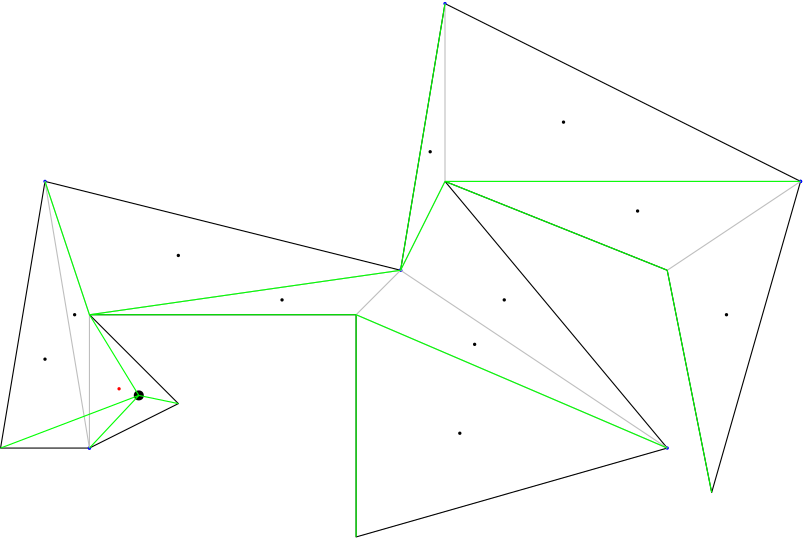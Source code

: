 <?xml version="1.0" encoding="UTF-8"?>
<ipe version="70005" creator="HGeometry"><ipestyle name="opacities">
<opacity name="10%" value="0.1"/>
<opacity name="20%" value="0.2"/>
<opacity name="30%" value="0.3"/>
<opacity name="40%" value="0.4"/>
<opacity name="50%" value="0.5"/>
<opacity name="60%" value="0.6"/>
<opacity name="70%" value="0.7"/>
<opacity name="80%" value="0.8"/>
<opacity name="90%" value="0.9"/>
</ipestyle><ipestyle name="basic">
<color name="red" value="1 0 0"/>
<color name="green" value="0 1 0"/>
<color name="blue" value="0 0 1"/>
<color name="yellow" value="1 1 0"/>
<color name="orange" value="1 0.647 0"/>
<color name="gold" value="1 0.843 0"/>
<color name="purple" value="0.627 0.125 0.941"/>
<color name="gray" value="0.745 0.745 0.745"/>
<color name="brown" value="0.647 0.165 0.165"/>
<color name="navy" value="0 0 0.502"/>
<color name="pink" value="1 0.753 0.796"/>
<color name="seagreen" value="0.18 0.545 0.341"/>
<color name="turquoise" value="0.251 0.878 0.816"/>
<color name="violet" value="0.933 0.51 0.933"/>
<color name="darkblue" value="0 0 0.545"/>
<color name="darkcyan" value="0 0.545 0.545"/>
<color name="darkgray" value="0.663 0.663 0.663"/>
<color name="darkgreen" value="0 0.392 0"/>
<color name="darkmagenta" value="0.545 0 0.545"/>
<color name="darkorange" value="1 0.549 0"/>
<color name="darkred" value="0.545 0 0"/>
<color name="lightblue" value="0.678 0.847 0.902"/>
<color name="lightcyan" value="0.878 1 1"/>
<color name="lightgray" value="0.827 0.827 0.827"/>
<color name="lightgreen" value="0.565 0.933 0.565"/>
<color name="lightyellow" value="1 1 0.878"/>
<dashstyle name="dashed" value="[4] 0"/>
<dashstyle name="dotted" value="[1 3] 0"/>
<dashstyle name="dash dotted" value="[4 2 1 2] 0"/>
<dashstyle name="dash dot dotted" value="[4 2 1 2 1 2] 0"/>
<pen name="heavier" value="0.8"/>
<pen name="fat" value="1.2"/>
<pen name="ultrafat" value="2"/>
<textsize name="large" value="\large"/>
<textsize name="Large" value="\Large"/>
<textsize name="LARGE" value="\LARGE"/>
<textsize name="huge" value="\huge"/>
<textsize name="Huge" value="\Huge"/>
<textsize name="small" value="\small"/>
<textsize name="footnote" value="\footnotesize"/>
<textsize name="tiny" value="\tiny"/>
<symbolsize name="small" value="2"/>
<symbolsize name="tiny" value="1.1"/>
<symbolsize name="large" value="5"/>
<arrowsize name="small" value="5"/>
<arrowsize name="tiny" value="3"/>
<arrowsize name="large" value="10"/>
<gridsize name="4 pts" value="4"/>
<gridsize name="8 pts (~3 mm)" value="8"/>
<gridsize name="16 pts (~6 mm)" value="16"/>
<gridsize name="32 pts (~12 mm)" value="32"/>
<gridsize name="10 pts (~3.5 mm)" value="10"/>
<gridsize name="20 pts (~7 mm)" value="20"/>
<gridsize name="14 pts (~5 mm)" value="14"/>
<gridsize name="28 pts (~10 mm)" value="28"/>
<gridsize name="56 pts (~20 mm)" value="56"/>
<anglesize name="90 deg" value="90"/>
<anglesize name="60 deg" value="60"/>
<anglesize name="45 deg" value="45"/>
<anglesize name="30 deg" value="30"/>
<anglesize name="22.5 deg" value="22.5"/>
<symbol name="mark/circle(sx)" transformations="translations">
<path fill="sym-stroke">
0.6 0 0 0.6 0 0 e 0.4 0 0 0.4 0 0 e
</path></symbol>
<symbol name="mark/disk(sx)" transformations="translations">
<path fill="sym-stroke">
0.6 0 0 0.6 0 0 e
</path></symbol>
<symbol name="mark/fdisk(sfx)" transformations="translations">
<group><path fill="sym-fill">
0.5 0 0 0.5 0 0 e
</path><path fill="sym-stroke" fillrule="eofill">
0.6 0 0 0.6 0 0 e 0.4 0 0 0.4 0 0 e
</path></group></symbol>
<symbol name="mark/box(sx)" transformations="translations">
<path fill="sym-stroke" fillrule="eofill">
-0.6 -0.6 m 0.6 -0.6 l 0.6 0.6 l -0.6 0.6 l h
-0.4 -0.4 m 0.4 -0.4 l 0.4 0.4 l -0.4 0.4 l h</path></symbol>
<symbol name="mark/square(sx)" transformations="translations">
<path fill="sym-stroke">
-0.6 -0.6 m 0.6 -0.6 l 0.6 0.6 l -0.6 0.6 l h</path></symbol>
<symbol name="mark/fsquare(sfx)" transformations="translations">
<group><path fill="sym-fill">
-0.5 -0.5 m 0.5 -0.5 l 0.5 0.5 l -0.5 0.5 l h</path>
<path fill="sym-stroke" fillrule="eofill">
-0.6 -0.6 m 0.6 -0.6 l 0.6 0.6 l -0.6 0.6 l h
-0.4 -0.4 m 0.4 -0.4 l 0.4 0.4 l -0.4 0.4 l h</path></group></symbol>
<symbol name="mark/cross(sx)" transformations="translations">
<group><path fill="sym-stroke">
-0.43 -0.57 m 0.57 0.43 l 0.43 0.57 l -0.57 -0.43 l h</path>
<path fill="sym-stroke">
-0.43 0.57 m 0.57 -0.43 l 0.43 -0.57 l -0.57 0.43 l h</path>
</group></symbol>
<symbol name="arrow/arc(spx)">
<path pen="sym-pen" stroke="sym-stroke" fill="sym-stroke">
0 0 m -1.0 0.333 l -1.0 -0.333 l h</path></symbol>
<symbol name="arrow/farc(spx)">
<path pen="sym-pen" stroke="sym-stroke" fill="white">
0 0 m -1.0 0.333 l -1.0 -0.333 l h</path></symbol>
<symbol name="arrow/ptarc(spx)">
<path pen="sym-pen" stroke="sym-stroke" fill="sym-stroke">
0 0 m -1.0 0.333 l -0.8 0 l -1.0 -0.333 l h</path></symbol>
<symbol name="arrow/fptarc(spx)">
<path pen="sym-pen" stroke="sym-stroke" fill="white">
0 0 m -1.0 0.333 l -0.8 0 l -1.0 -0.333 l h</path></symbol>
<symbol name="arrow/fnormal(spx)">
<path pen="sym-pen" stroke="sym-stroke" fill="white">
0 0 m -1.0 0.333 l -1.0 -0.333 l h</path></symbol>
<symbol name="arrow/pointed(spx)">
<path pen="sym-pen" stroke="sym-stroke" fill="sym-stroke">
0 0 m -1.0 0.333 l -0.8 0 l -1.0 -0.333 l h</path></symbol>
<symbol name="arrow/fpointed(spx)">
<path pen="sym-pen" stroke="sym-stroke" fill="white">
0 0 m -1.0 0.333 l -0.8 0 l -1.0 -0.333 l h</path></symbol>
<symbol name="arrow/linear(spx)">
<path pen="sym-pen" stroke="sym-stroke">
-1.0 0.333 m 0 0 l -1.0 -0.333 l</path></symbol>
<symbol name="arrow/fdouble(spx)">
<path pen="sym-pen" stroke="sym-stroke" fill="white">
0 0 m -1.0 0.333 l -1.0 -0.333 l h
-1 0 m -2.0 0.333 l -2.0 -0.333 l h
</path></symbol>
<symbol name="arrow/double(spx)">
<path pen="sym-pen" stroke="sym-stroke" fill="sym-stroke">
0 0 m -1.0 0.333 l -1.0 -0.333 l h
-1 0 m -2.0 0.333 l -2.0 -0.333 l h
</path></symbol>
<tiling name="falling" angle="-60" width="1" step="4"/>
<tiling name="rising" angle="30" width="1" step="4"/>
<textstyle name="center" begin="\begin{center}" end="\end{center}"/>
<textstyle name="itemize" begin="\begin{itemize}" end="\end{itemize}"/>
<textstyle name="item" begin="\begin{itemize}\item{}" end="\end{itemize}"/>
</ipestyle><page><layer name="alpha"/><view layers="alpha" active="alpha"/><group><use stroke="black" size="normal" pos="113.766000000000 82.950800000000" name="mark/disk(sx)"/></group><path layer="alpha" stroke="black">80.000000000000 160.000000000000 m
64.000000000000 64.000000000000 l
96.000000000000 64.000000000000 l
128.000000000000 80.000000000000 l
96.000000000000 112.000000000000 l
192.000000000000 112.000000000000 l
192.000000000000 32.000000000000 l
304.000000000000 64.000000000000 l
224.000000000000 160.000000000000 l
304.000000000000 128.000000000000 l
320.000000000000 48.000000000000 l
352.000000000000 160.000000000000 l
224.000000000000 224.000000000000 l
208.000000000000 128.000000000000 l
h
</path><group><use stroke="blue" pos="96.000000000000 64.000000000000" name="mark/disk(sx)"/><use stroke="blue" pos="96.000000000000 64.000000000000" name="mark/disk(sx)"/><use stroke="blue" pos="80.000000000000 160.000000000000" name="mark/disk(sx)"/><use stroke="blue" pos="208.000000000000 128.000000000000" name="mark/disk(sx)"/><use stroke="blue" pos="208.000000000000 128.000000000000" name="mark/disk(sx)"/><use stroke="blue" pos="208.000000000000 128.000000000000" name="mark/disk(sx)"/><use stroke="blue" pos="208.000000000000 128.000000000000" name="mark/disk(sx)"/><use stroke="blue" pos="224.000000000000 224.000000000000" name="mark/disk(sx)"/><use stroke="blue" pos="352.000000000000 160.000000000000" name="mark/disk(sx)"/><use stroke="blue" pos="352.000000000000 160.000000000000" name="mark/disk(sx)"/><use stroke="blue" pos="304.000000000000 64.000000000000" name="mark/disk(sx)"/></group><group><path stroke="gray">80.000000000000 160.000000000000 m
96.000000000000 64.000000000000 l
</path><path stroke="gray">80.000000000000 160.000000000000 m
96.000000000000 112.000000000000 l
</path><path stroke="gray">96.000000000000 64.000000000000 m
96.000000000000 112.000000000000 l
</path><path stroke="gray">96.000000000000 112.000000000000 m
208.000000000000 128.000000000000 l
</path><path stroke="gray">192.000000000000 112.000000000000 m
208.000000000000 128.000000000000 l
</path><path stroke="gray">192.000000000000 112.000000000000 m
304.000000000000 64.000000000000 l
</path><path stroke="gray">224.000000000000 160.000000000000 m
352.000000000000 160.000000000000 l
</path><path stroke="gray">224.000000000000 160.000000000000 m
224.000000000000 224.000000000000 l
</path><path stroke="gray">304.000000000000 128.000000000000 m
352.000000000000 160.000000000000 l
</path><path stroke="gray">224.000000000000 160.000000000000 m
208.000000000000 128.000000000000 l
</path><path stroke="gray">304.000000000000 64.000000000000 m
208.000000000000 128.000000000000 l
</path></group><group><path stroke="green">96.000000000000 64.000000000000 m
113.766000000000 82.950800000000 l
</path><path stroke="green">128.000000000000 80.000000000000 m
113.766000000000 82.950800000000 l
</path><path stroke="green">96.000000000000 112.000000000000 m
113.766000000000 82.950800000000 l
</path><path stroke="green">80.000000000000 160.000000000000 m
96.000000000000 112.000000000000 l
</path><path stroke="green">64.000000000000 64.000000000000 m
113.766000000000 82.950800000000 l
</path><path stroke="green">208.000000000000 128.000000000000 m
96.000000000000 112.000000000000 l
</path><path stroke="green">192.000000000000 112.000000000000 m
96.000000000000 112.000000000000 l
</path><path stroke="green">304.000000000000 64.000000000000 m
192.000000000000 112.000000000000 l
</path><path stroke="green">224.000000000000 160.000000000000 m
208.000000000000 128.000000000000 l
</path><path stroke="green">224.000000000000 224.000000000000 m
208.000000000000 128.000000000000 l
</path><path stroke="green">352.000000000000 160.000000000000 m
224.000000000000 160.000000000000 l
</path><path stroke="green">304.000000000000 128.000000000000 m
224.000000000000 160.000000000000 l
</path><path stroke="green">320.000000000000 48.000000000000 m
304.000000000000 128.000000000000 l
</path><path stroke="green">192.000000000000 32.000000000000 m
192.000000000000 112.000000000000 l
</path></group><group><use stroke="red" pos="106.666666666666 85.333333333333" name="mark/disk(sx)"/><use pos="90.666666666666 112.000000000000" name="mark/disk(sx)"/><use pos="80.000000000000 96.000000000000" name="mark/disk(sx)"/><use pos="128.000000000000 133.333333333333" name="mark/disk(sx)"/><use pos="165.333333333333 117.333333333333" name="mark/disk(sx)"/><use pos="234.666666666666 101.333333333333" name="mark/disk(sx)"/><use pos="245.333333333333 117.333333333333" name="mark/disk(sx)"/><use pos="218.666666666666 170.666666666666" name="mark/disk(sx)"/><use pos="266.666666666666 181.333333333333" name="mark/disk(sx)"/><use pos="293.333333333333 149.333333333333" name="mark/disk(sx)"/><use pos="325.333333333333 112.000000000000" name="mark/disk(sx)"/><use pos="229.333333333333 69.333333333333" name="mark/disk(sx)"/></group></page></ipe>